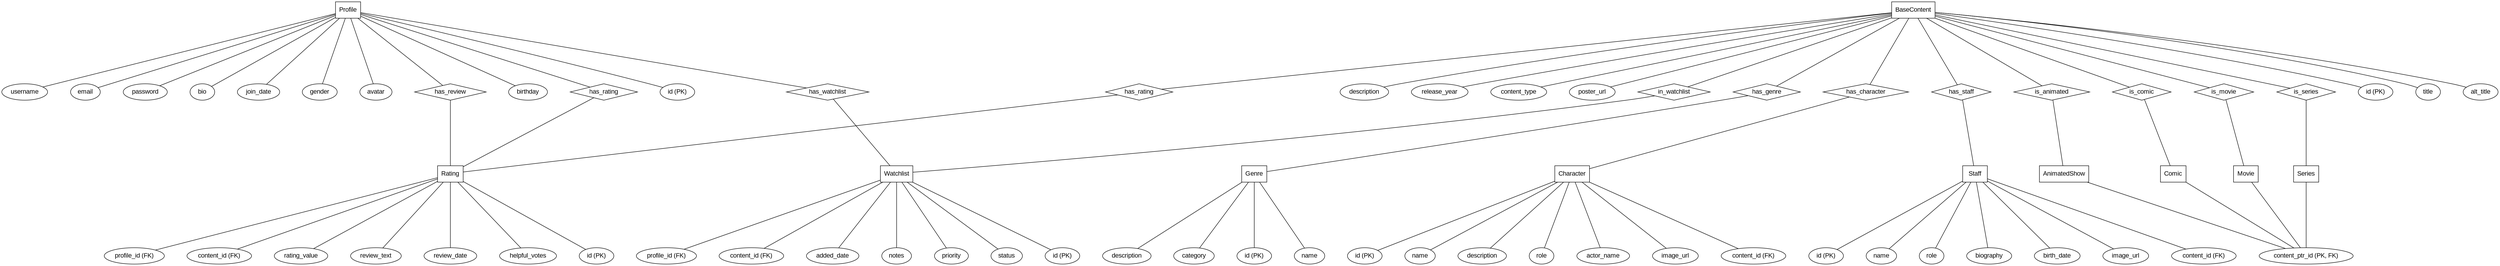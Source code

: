 digraph ERD {
  node [fontname="Arial"];
  rankdir=TB;
  ranksep=2.0;
  nodesep=0.7;

  // Profile
  Profile [shape=rectangle, label="Profile"];
  profile_id [shape=ellipse, label="id (PK)"];
  username [shape=ellipse, label="username"];
  email [shape=ellipse, label="email"];
  password [shape=ellipse, label="password"];
  bio [shape=ellipse, label="bio"];
  join_date [shape=ellipse, label="join_date"];
  gender [shape=ellipse, label="gender"];
  avatar [shape=ellipse, label="avatar"];
  birthday [shape=ellipse, label="birthday"];
  Profile -> profile_id [dir=none];
  Profile -> username [dir=none];
  Profile -> email [dir=none];
  Profile -> password [dir=none];
  Profile -> bio [dir=none];
  Profile -> join_date [dir=none];
  Profile -> gender [dir=none];
  Profile -> avatar [dir=none];
  Profile -> birthday [dir=none];

  // Profile Relationships
  prof_watchlist [shape=diamond, label="has_watchlist"];
  prof_rating [shape=diamond, label="has_rating"];
  prof_review [shape=diamond, label="has_review"];
  Profile -> prof_watchlist [dir=none];
  Profile -> prof_rating [dir=none];
  Profile -> prof_review [dir=none];

  // Watchlist
  Watchlist [shape=rectangle, label="Watchlist"];
  watchlist_id [shape=ellipse, label="id (PK)"];
  wl_profile_id [shape=ellipse, label="profile_id (FK)"];
  wl_content_id [shape=ellipse, label="content_id (FK)"];
  added_date [shape=ellipse, label="added_date"];
  notes [shape=ellipse, label="notes"];
  priority [shape=ellipse, label="priority"];
  status [shape=ellipse, label="status"];
  Watchlist -> watchlist_id [dir=none];
  Watchlist -> wl_profile_id [dir=none];
  Watchlist -> wl_content_id [dir=none];
  Watchlist -> added_date [dir=none];
  Watchlist -> notes [dir=none];
  Watchlist -> priority [dir=none];
  Watchlist -> status [dir=none];
  prof_watchlist -> Watchlist [dir=none];

  // Rating
  Rating [shape=rectangle, label="Rating"];
  rating_id [shape=ellipse, label="id (PK)"];
  r_profile_id [shape=ellipse, label="profile_id (FK)"];
  r_content_id [shape=ellipse, label="content_id (FK)"];
  rating_value [shape=ellipse, label="rating_value"];
  review_text [shape=ellipse, label="review_text"];
  review_date [shape=ellipse, label="review_date"];
  helpful_votes [shape=ellipse, label="helpful_votes"];
  Rating -> rating_id [dir=none];
  Rating -> r_profile_id [dir=none];
  Rating -> r_content_id [dir=none];
  Rating -> rating_value [dir=none];
  Rating -> review_text [dir=none];
  Rating -> review_date [dir=none];
  Rating -> helpful_votes [dir=none];
  prof_rating -> Rating [dir=none];
  prof_review -> Rating [dir=none];

  // BaseContent
  BaseContent [shape=rectangle, label="BaseContent"];
  content_id [shape=ellipse, label="id (PK)"];
  title [shape=ellipse, label="title"];
  alt_title [shape=ellipse, label="alt_title"];
  description [shape=ellipse, label="description"];
  release_year [shape=ellipse, label="release_year"];
  content_type [shape=ellipse, label="content_type"];
  poster_url [shape=ellipse, label="poster_url"];
  BaseContent -> content_id [dir=none];
  BaseContent -> title [dir=none];
  BaseContent -> alt_title [dir=none];
  BaseContent -> description [dir=none];
  BaseContent -> release_year [dir=none];
  BaseContent -> content_type [dir=none];
  BaseContent -> poster_url [dir=none];

  // BaseContent Relationships
  content_watchlist [shape=diamond, label="in_watchlist"];
  content_rating [shape=diamond, label="has_rating"];
  content_genre [shape=diamond, label="has_genre"];
  content_character [shape=diamond, label="has_character"];
  content_staff [shape=diamond, label="has_staff"];
  content_movie [shape=diamond, label="is_movie"];
  content_series [shape=diamond, label="is_series"];
  content_animated [shape=diamond, label="is_animated"];
  content_comic [shape=diamond, label="is_comic"];
  BaseContent -> content_watchlist [dir=none];
  BaseContent -> content_rating [dir=none];
  BaseContent -> content_genre [dir=none];
  BaseContent -> content_character [dir=none];
  BaseContent -> content_staff [dir=none];
  BaseContent -> content_movie [dir=none];
  BaseContent -> content_series [dir=none];
  BaseContent -> content_animated [dir=none];
  BaseContent -> content_comic [dir=none];

  // Watchlist/Rating to BaseContent
  content_watchlist -> Watchlist [dir=none];
  content_rating -> Rating [dir=none];

  // Genre
  Genre [shape=rectangle, label="Genre"];
  genre_id [shape=ellipse, label="id (PK)"];
  genre_name [shape=ellipse, label="name"];
  genre_desc [shape=ellipse, label="description"];
  genre_cat [shape=ellipse, label="category"];
  Genre -> genre_id [dir=none];
  Genre -> genre_name [dir=none];
  Genre -> genre_desc [dir=none];
  Genre -> genre_cat [dir=none];
  content_genre -> Genre [dir=none];

  // Character
  Character [shape=rectangle, label="Character"];
  character_id [shape=ellipse, label="id (PK)"];
  char_name [shape=ellipse, label="name"];
  char_desc [shape=ellipse, label="description"];
  char_role [shape=ellipse, label="role"];
  actor_name [shape=ellipse, label="actor_name"];
  char_image [shape=ellipse, label="image_url"];
  char_content_id [shape=ellipse, label="content_id (FK)"];
  Character -> character_id [dir=none];
  Character -> char_name [dir=none];
  Character -> char_desc [dir=none];
  Character -> char_role [dir=none];
  Character -> actor_name [dir=none];
  Character -> char_image [dir=none];
  Character -> char_content_id [dir=none];
  content_character -> Character [dir=none];

  // Staff
  Staff [shape=rectangle, label="Staff"];
  staff_id [shape=ellipse, label="id (PK)"];
  staff_name [shape=ellipse, label="name"];
  staff_role [shape=ellipse, label="role"];
  biography [shape=ellipse, label="biography"];
  birth_date [shape=ellipse, label="birth_date"];
  staff_image [shape=ellipse, label="image_url"];
  staff_content_id [shape=ellipse, label="content_id (FK)"];
  Staff -> staff_id [dir=none];
  Staff -> staff_name [dir=none];
  Staff -> staff_role [dir=none];
  Staff -> biography [dir=none];
  Staff -> birth_date [dir=none];
  Staff -> staff_image [dir=none];
  Staff -> staff_content_id [dir=none];
  content_staff -> Staff [dir=none];

  // Movie
  Movie [shape=rectangle, label="Movie"];
  movie_ptr [shape=ellipse, label="content_ptr_id (PK, FK)"];
  Movie -> movie_ptr [dir=none];
  content_movie -> Movie [dir=none];

  // Series
  Series [shape=rectangle, label="Series"];
  Series -> movie_ptr [dir=none];
  content_series -> Series [dir=none];

  // AnimatedShow
  AnimatedShow [shape=rectangle, label="AnimatedShow"];
  AnimatedShow -> movie_ptr [dir=none];
  content_animated -> AnimatedShow [dir=none];

  // Comic
  Comic [shape=rectangle, label="Comic"];
  Comic -> movie_ptr [dir=none];
  content_comic -> Comic [dir=none];

  // Force vertical stacking
  { rank=min; Profile; }
  { rank=same; Watchlist; }
  { rank=same; Rating; }
  { rank=same; BaseContent; }
  { rank=same; Genre; }
  { rank=same; Character; }
  { rank=same; Staff; }
  { rank=same; Movie; }
  { rank=same; Series; }
  { rank=same; AnimatedShow; }
  { rank=same; Comic; }
}